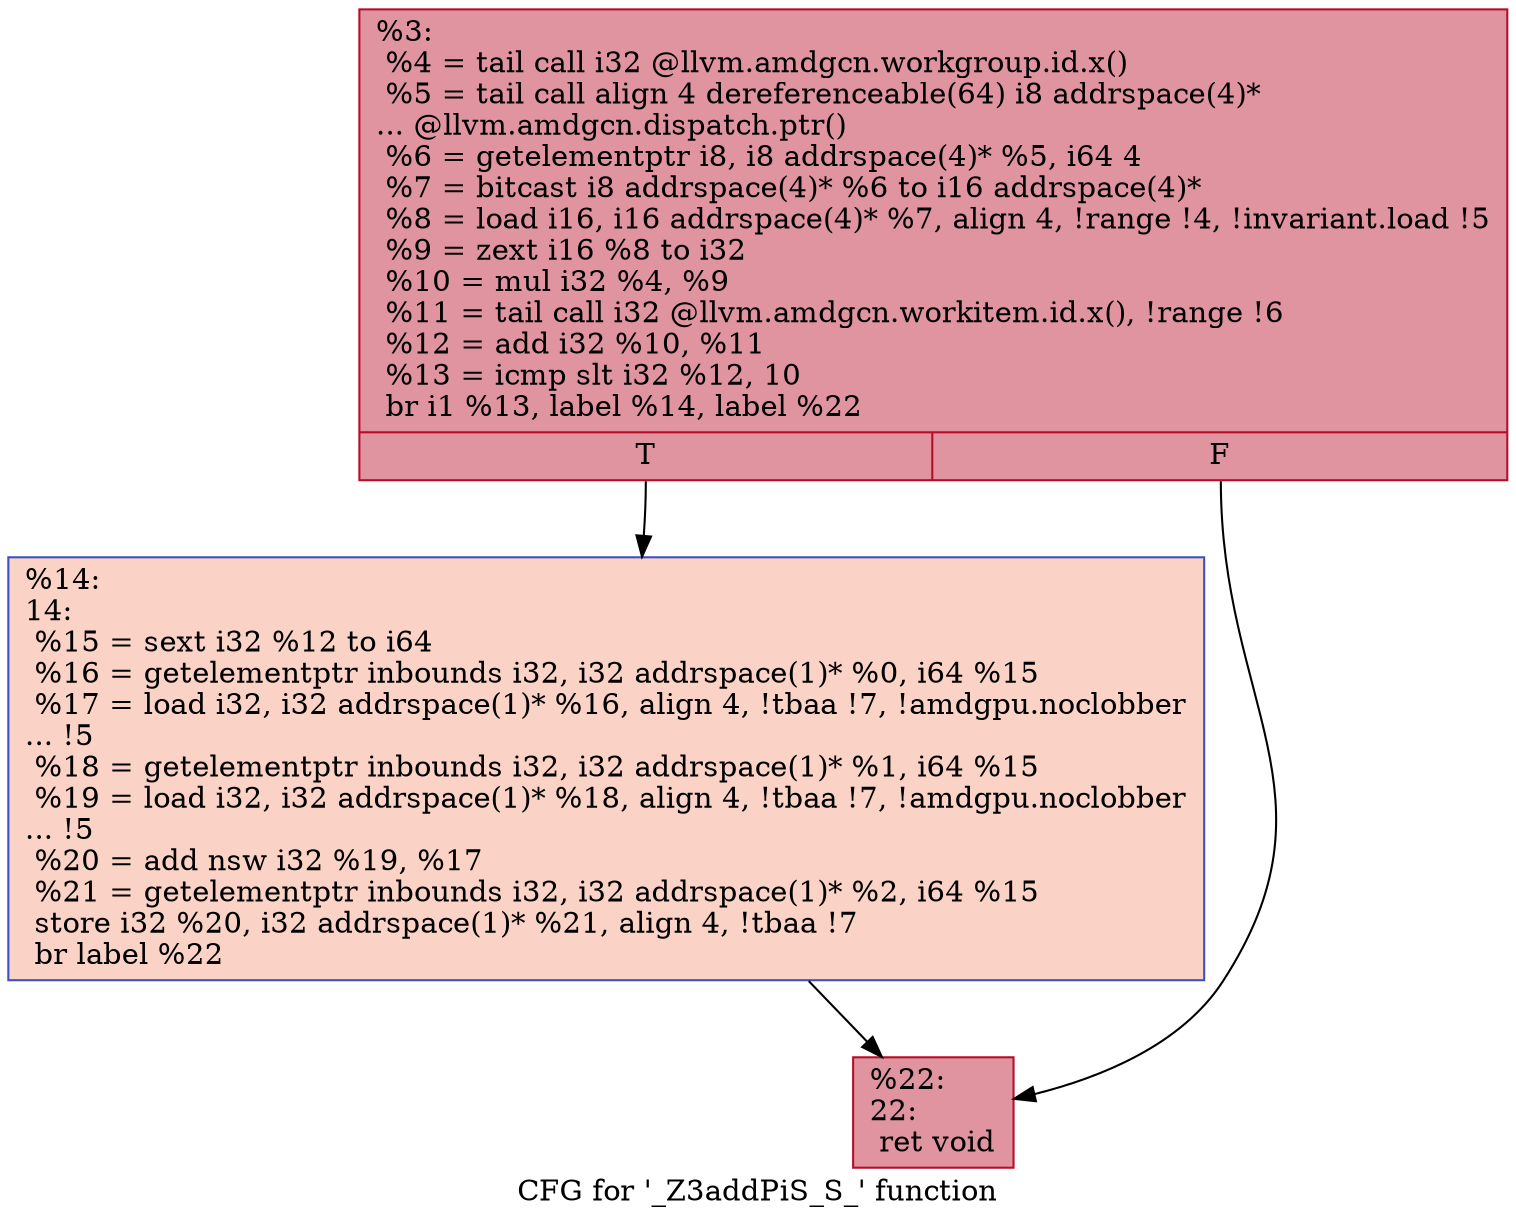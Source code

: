 digraph "CFG for '_Z3addPiS_S_' function" {
	label="CFG for '_Z3addPiS_S_' function";

	Node0x4c71040 [shape=record,color="#b70d28ff", style=filled, fillcolor="#b70d2870",label="{%3:\l  %4 = tail call i32 @llvm.amdgcn.workgroup.id.x()\l  %5 = tail call align 4 dereferenceable(64) i8 addrspace(4)*\l... @llvm.amdgcn.dispatch.ptr()\l  %6 = getelementptr i8, i8 addrspace(4)* %5, i64 4\l  %7 = bitcast i8 addrspace(4)* %6 to i16 addrspace(4)*\l  %8 = load i16, i16 addrspace(4)* %7, align 4, !range !4, !invariant.load !5\l  %9 = zext i16 %8 to i32\l  %10 = mul i32 %4, %9\l  %11 = tail call i32 @llvm.amdgcn.workitem.id.x(), !range !6\l  %12 = add i32 %10, %11\l  %13 = icmp slt i32 %12, 10\l  br i1 %13, label %14, label %22\l|{<s0>T|<s1>F}}"];
	Node0x4c71040:s0 -> Node0x4c72f50;
	Node0x4c71040:s1 -> Node0x4c72fe0;
	Node0x4c72f50 [shape=record,color="#3d50c3ff", style=filled, fillcolor="#f59c7d70",label="{%14:\l14:                                               \l  %15 = sext i32 %12 to i64\l  %16 = getelementptr inbounds i32, i32 addrspace(1)* %0, i64 %15\l  %17 = load i32, i32 addrspace(1)* %16, align 4, !tbaa !7, !amdgpu.noclobber\l... !5\l  %18 = getelementptr inbounds i32, i32 addrspace(1)* %1, i64 %15\l  %19 = load i32, i32 addrspace(1)* %18, align 4, !tbaa !7, !amdgpu.noclobber\l... !5\l  %20 = add nsw i32 %19, %17\l  %21 = getelementptr inbounds i32, i32 addrspace(1)* %2, i64 %15\l  store i32 %20, i32 addrspace(1)* %21, align 4, !tbaa !7\l  br label %22\l}"];
	Node0x4c72f50 -> Node0x4c72fe0;
	Node0x4c72fe0 [shape=record,color="#b70d28ff", style=filled, fillcolor="#b70d2870",label="{%22:\l22:                                               \l  ret void\l}"];
}
